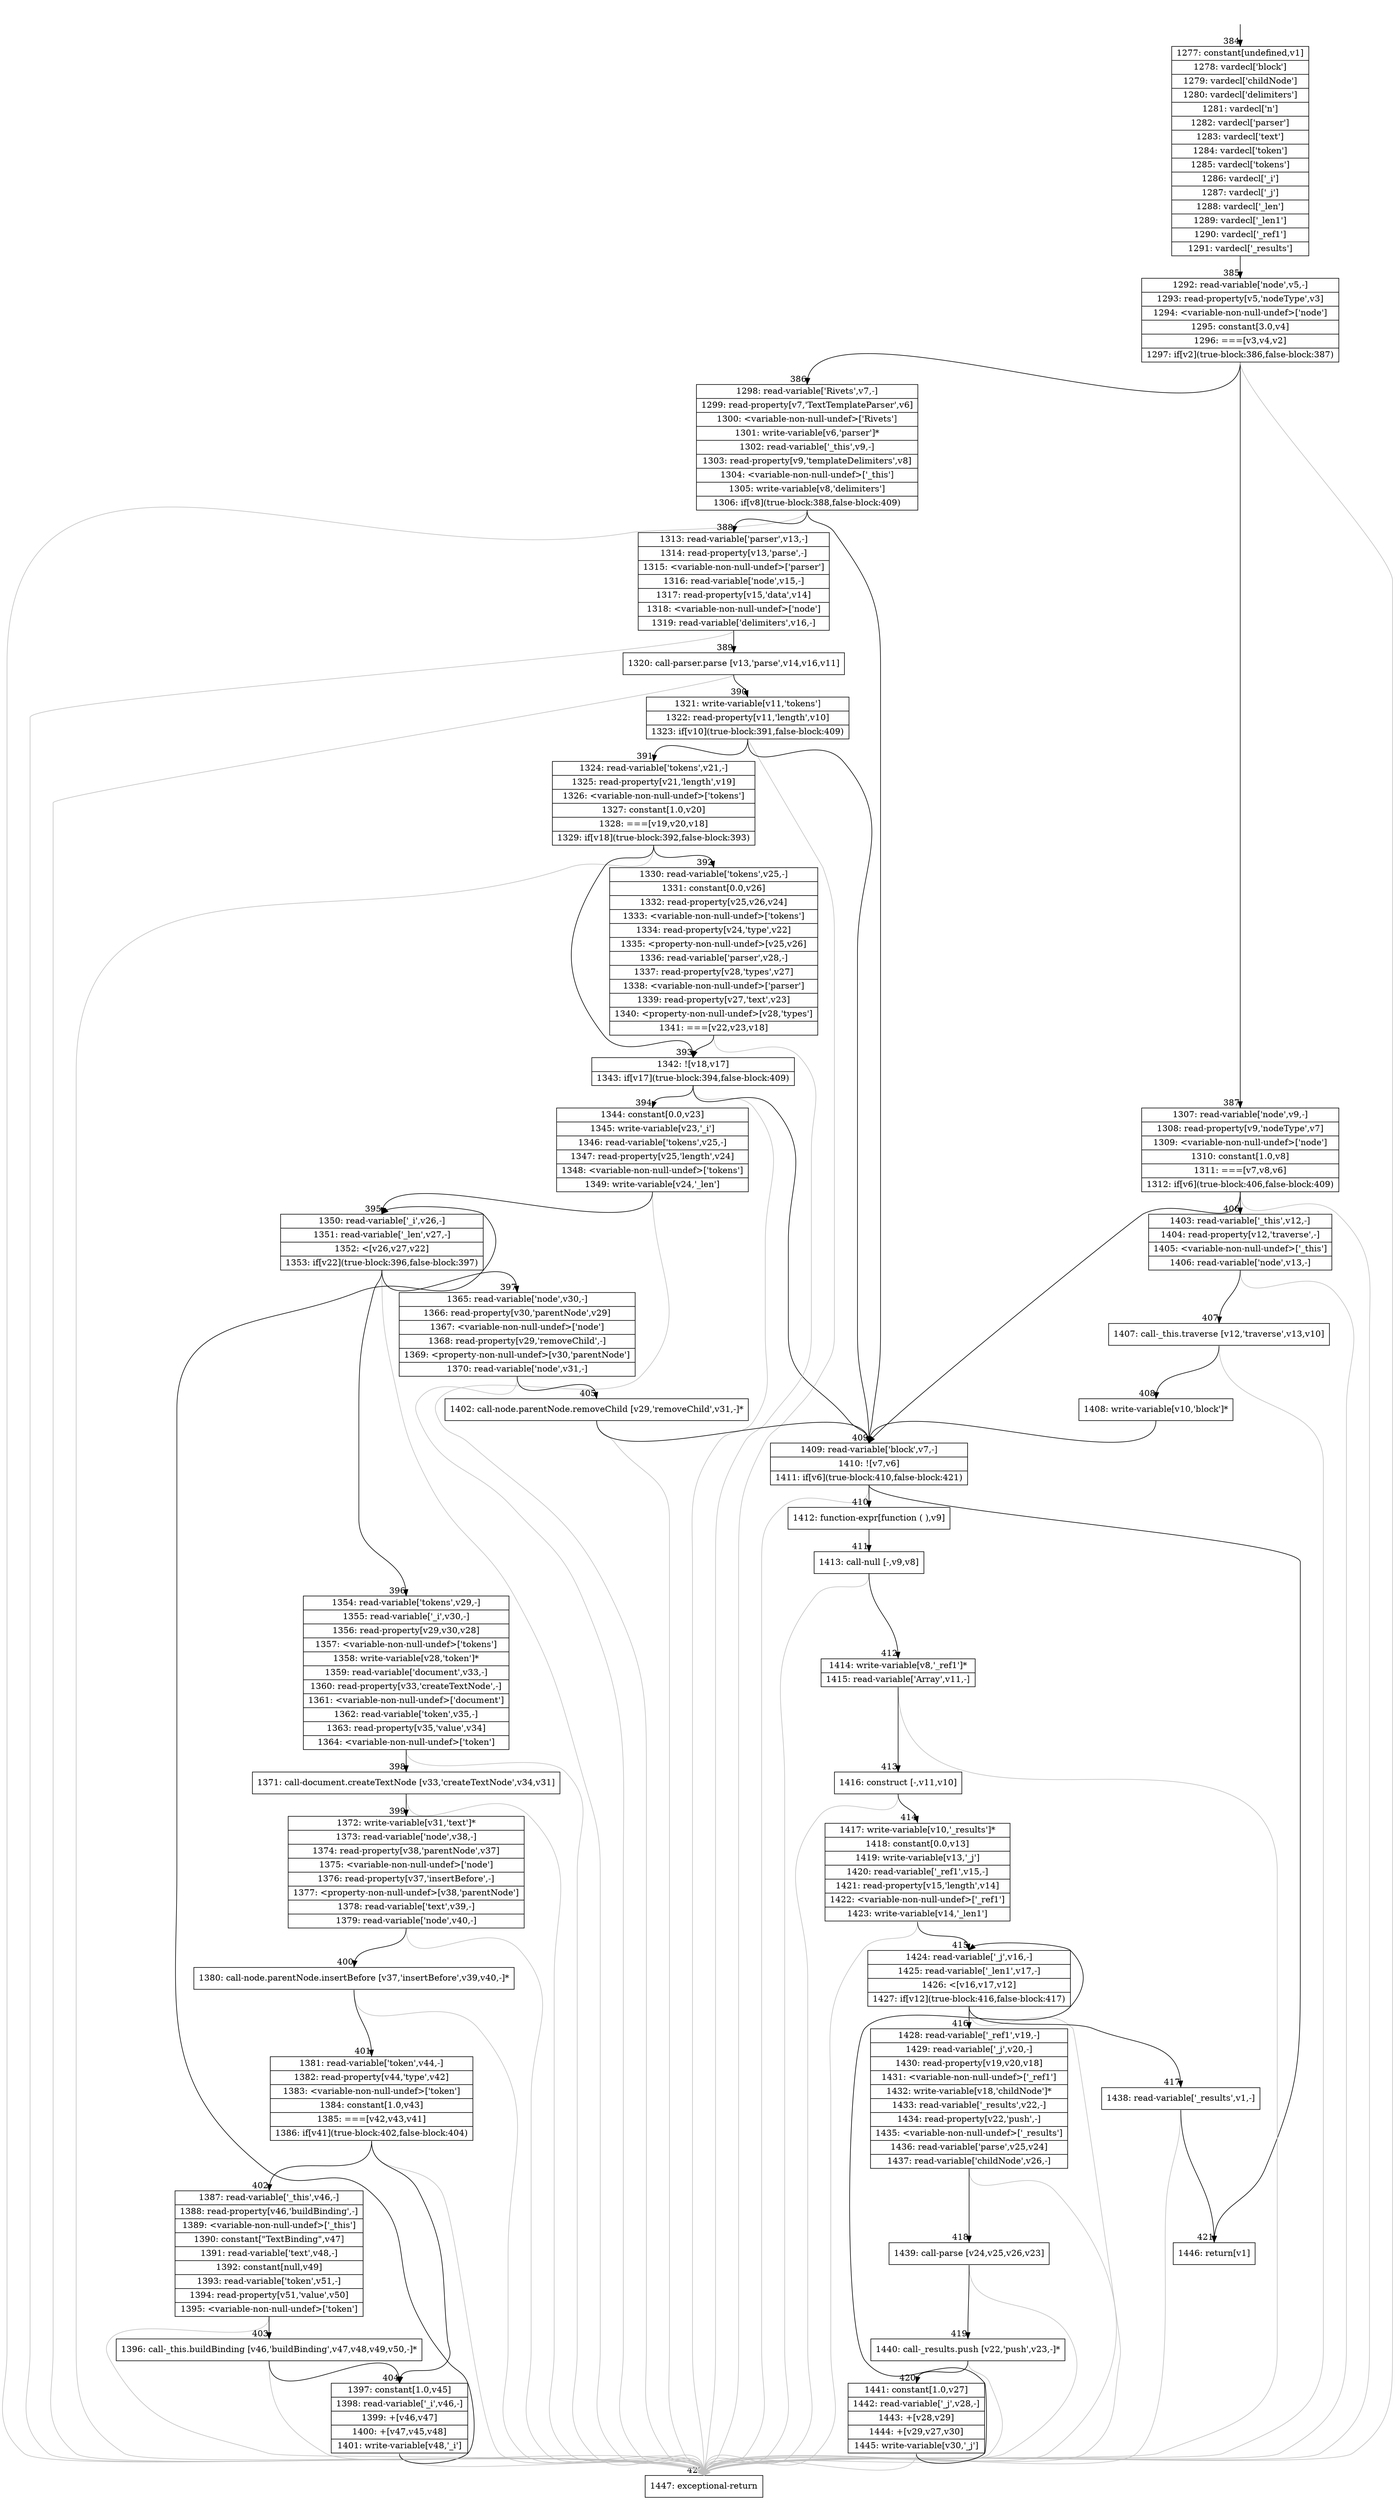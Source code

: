digraph {
rankdir="TD"
BB_entry36[shape=none,label=""];
BB_entry36 -> BB384 [tailport=s, headport=n, headlabel="    384"]
BB384 [shape=record label="{1277: constant[undefined,v1]|1278: vardecl['block']|1279: vardecl['childNode']|1280: vardecl['delimiters']|1281: vardecl['n']|1282: vardecl['parser']|1283: vardecl['text']|1284: vardecl['token']|1285: vardecl['tokens']|1286: vardecl['_i']|1287: vardecl['_j']|1288: vardecl['_len']|1289: vardecl['_len1']|1290: vardecl['_ref1']|1291: vardecl['_results']}" ] 
BB384 -> BB385 [tailport=s, headport=n, headlabel="      385"]
BB385 [shape=record label="{1292: read-variable['node',v5,-]|1293: read-property[v5,'nodeType',v3]|1294: \<variable-non-null-undef\>['node']|1295: constant[3.0,v4]|1296: ===[v3,v4,v2]|1297: if[v2](true-block:386,false-block:387)}" ] 
BB385 -> BB386 [tailport=s, headport=n, headlabel="      386"]
BB385 -> BB387 [tailport=s, headport=n, headlabel="      387"]
BB385 -> BB422 [tailport=s, headport=n, color=gray, headlabel="      422"]
BB386 [shape=record label="{1298: read-variable['Rivets',v7,-]|1299: read-property[v7,'TextTemplateParser',v6]|1300: \<variable-non-null-undef\>['Rivets']|1301: write-variable[v6,'parser']*|1302: read-variable['_this',v9,-]|1303: read-property[v9,'templateDelimiters',v8]|1304: \<variable-non-null-undef\>['_this']|1305: write-variable[v8,'delimiters']|1306: if[v8](true-block:388,false-block:409)}" ] 
BB386 -> BB388 [tailport=s, headport=n, headlabel="      388"]
BB386 -> BB409 [tailport=s, headport=n, headlabel="      409"]
BB386 -> BB422 [tailport=s, headport=n, color=gray]
BB387 [shape=record label="{1307: read-variable['node',v9,-]|1308: read-property[v9,'nodeType',v7]|1309: \<variable-non-null-undef\>['node']|1310: constant[1.0,v8]|1311: ===[v7,v8,v6]|1312: if[v6](true-block:406,false-block:409)}" ] 
BB387 -> BB406 [tailport=s, headport=n, headlabel="      406"]
BB387 -> BB409 [tailport=s, headport=n]
BB387 -> BB422 [tailport=s, headport=n, color=gray]
BB388 [shape=record label="{1313: read-variable['parser',v13,-]|1314: read-property[v13,'parse',-]|1315: \<variable-non-null-undef\>['parser']|1316: read-variable['node',v15,-]|1317: read-property[v15,'data',v14]|1318: \<variable-non-null-undef\>['node']|1319: read-variable['delimiters',v16,-]}" ] 
BB388 -> BB389 [tailport=s, headport=n, headlabel="      389"]
BB388 -> BB422 [tailport=s, headport=n, color=gray]
BB389 [shape=record label="{1320: call-parser.parse [v13,'parse',v14,v16,v11]}" ] 
BB389 -> BB390 [tailport=s, headport=n, headlabel="      390"]
BB389 -> BB422 [tailport=s, headport=n, color=gray]
BB390 [shape=record label="{1321: write-variable[v11,'tokens']|1322: read-property[v11,'length',v10]|1323: if[v10](true-block:391,false-block:409)}" ] 
BB390 -> BB391 [tailport=s, headport=n, headlabel="      391"]
BB390 -> BB409 [tailport=s, headport=n]
BB390 -> BB422 [tailport=s, headport=n, color=gray]
BB391 [shape=record label="{1324: read-variable['tokens',v21,-]|1325: read-property[v21,'length',v19]|1326: \<variable-non-null-undef\>['tokens']|1327: constant[1.0,v20]|1328: ===[v19,v20,v18]|1329: if[v18](true-block:392,false-block:393)}" ] 
BB391 -> BB393 [tailport=s, headport=n, headlabel="      393"]
BB391 -> BB392 [tailport=s, headport=n, headlabel="      392"]
BB391 -> BB422 [tailport=s, headport=n, color=gray]
BB392 [shape=record label="{1330: read-variable['tokens',v25,-]|1331: constant[0.0,v26]|1332: read-property[v25,v26,v24]|1333: \<variable-non-null-undef\>['tokens']|1334: read-property[v24,'type',v22]|1335: \<property-non-null-undef\>[v25,v26]|1336: read-variable['parser',v28,-]|1337: read-property[v28,'types',v27]|1338: \<variable-non-null-undef\>['parser']|1339: read-property[v27,'text',v23]|1340: \<property-non-null-undef\>[v28,'types']|1341: ===[v22,v23,v18]}" ] 
BB392 -> BB393 [tailport=s, headport=n]
BB392 -> BB422 [tailport=s, headport=n, color=gray]
BB393 [shape=record label="{1342: ![v18,v17]|1343: if[v17](true-block:394,false-block:409)}" ] 
BB393 -> BB394 [tailport=s, headport=n, headlabel="      394"]
BB393 -> BB409 [tailport=s, headport=n]
BB393 -> BB422 [tailport=s, headport=n, color=gray]
BB394 [shape=record label="{1344: constant[0.0,v23]|1345: write-variable[v23,'_i']|1346: read-variable['tokens',v25,-]|1347: read-property[v25,'length',v24]|1348: \<variable-non-null-undef\>['tokens']|1349: write-variable[v24,'_len']}" ] 
BB394 -> BB395 [tailport=s, headport=n, headlabel="      395"]
BB394 -> BB422 [tailport=s, headport=n, color=gray]
BB395 [shape=record label="{1350: read-variable['_i',v26,-]|1351: read-variable['_len',v27,-]|1352: \<[v26,v27,v22]|1353: if[v22](true-block:396,false-block:397)}" ] 
BB395 -> BB396 [tailport=s, headport=n, headlabel="      396"]
BB395 -> BB397 [tailport=s, headport=n, headlabel="      397"]
BB395 -> BB422 [tailport=s, headport=n, color=gray]
BB396 [shape=record label="{1354: read-variable['tokens',v29,-]|1355: read-variable['_i',v30,-]|1356: read-property[v29,v30,v28]|1357: \<variable-non-null-undef\>['tokens']|1358: write-variable[v28,'token']*|1359: read-variable['document',v33,-]|1360: read-property[v33,'createTextNode',-]|1361: \<variable-non-null-undef\>['document']|1362: read-variable['token',v35,-]|1363: read-property[v35,'value',v34]|1364: \<variable-non-null-undef\>['token']}" ] 
BB396 -> BB398 [tailport=s, headport=n, headlabel="      398"]
BB396 -> BB422 [tailport=s, headport=n, color=gray]
BB397 [shape=record label="{1365: read-variable['node',v30,-]|1366: read-property[v30,'parentNode',v29]|1367: \<variable-non-null-undef\>['node']|1368: read-property[v29,'removeChild',-]|1369: \<property-non-null-undef\>[v30,'parentNode']|1370: read-variable['node',v31,-]}" ] 
BB397 -> BB405 [tailport=s, headport=n, headlabel="      405"]
BB397 -> BB422 [tailport=s, headport=n, color=gray]
BB398 [shape=record label="{1371: call-document.createTextNode [v33,'createTextNode',v34,v31]}" ] 
BB398 -> BB399 [tailport=s, headport=n, headlabel="      399"]
BB398 -> BB422 [tailport=s, headport=n, color=gray]
BB399 [shape=record label="{1372: write-variable[v31,'text']*|1373: read-variable['node',v38,-]|1374: read-property[v38,'parentNode',v37]|1375: \<variable-non-null-undef\>['node']|1376: read-property[v37,'insertBefore',-]|1377: \<property-non-null-undef\>[v38,'parentNode']|1378: read-variable['text',v39,-]|1379: read-variable['node',v40,-]}" ] 
BB399 -> BB400 [tailport=s, headport=n, headlabel="      400"]
BB399 -> BB422 [tailport=s, headport=n, color=gray]
BB400 [shape=record label="{1380: call-node.parentNode.insertBefore [v37,'insertBefore',v39,v40,-]*}" ] 
BB400 -> BB401 [tailport=s, headport=n, headlabel="      401"]
BB400 -> BB422 [tailport=s, headport=n, color=gray]
BB401 [shape=record label="{1381: read-variable['token',v44,-]|1382: read-property[v44,'type',v42]|1383: \<variable-non-null-undef\>['token']|1384: constant[1.0,v43]|1385: ===[v42,v43,v41]|1386: if[v41](true-block:402,false-block:404)}" ] 
BB401 -> BB402 [tailport=s, headport=n, headlabel="      402"]
BB401 -> BB404 [tailport=s, headport=n, headlabel="      404"]
BB401 -> BB422 [tailport=s, headport=n, color=gray]
BB402 [shape=record label="{1387: read-variable['_this',v46,-]|1388: read-property[v46,'buildBinding',-]|1389: \<variable-non-null-undef\>['_this']|1390: constant[\"TextBinding\",v47]|1391: read-variable['text',v48,-]|1392: constant[null,v49]|1393: read-variable['token',v51,-]|1394: read-property[v51,'value',v50]|1395: \<variable-non-null-undef\>['token']}" ] 
BB402 -> BB403 [tailport=s, headport=n, headlabel="      403"]
BB402 -> BB422 [tailport=s, headport=n, color=gray]
BB403 [shape=record label="{1396: call-_this.buildBinding [v46,'buildBinding',v47,v48,v49,v50,-]*}" ] 
BB403 -> BB404 [tailport=s, headport=n]
BB403 -> BB422 [tailport=s, headport=n, color=gray]
BB404 [shape=record label="{1397: constant[1.0,v45]|1398: read-variable['_i',v46,-]|1399: +[v46,v47]|1400: +[v47,v45,v48]|1401: write-variable[v48,'_i']}" ] 
BB404 -> BB395 [tailport=s, headport=n]
BB404 -> BB422 [tailport=s, headport=n, color=gray]
BB405 [shape=record label="{1402: call-node.parentNode.removeChild [v29,'removeChild',v31,-]*}" ] 
BB405 -> BB409 [tailport=s, headport=n]
BB405 -> BB422 [tailport=s, headport=n, color=gray]
BB406 [shape=record label="{1403: read-variable['_this',v12,-]|1404: read-property[v12,'traverse',-]|1405: \<variable-non-null-undef\>['_this']|1406: read-variable['node',v13,-]}" ] 
BB406 -> BB407 [tailport=s, headport=n, headlabel="      407"]
BB406 -> BB422 [tailport=s, headport=n, color=gray]
BB407 [shape=record label="{1407: call-_this.traverse [v12,'traverse',v13,v10]}" ] 
BB407 -> BB408 [tailport=s, headport=n, headlabel="      408"]
BB407 -> BB422 [tailport=s, headport=n, color=gray]
BB408 [shape=record label="{1408: write-variable[v10,'block']*}" ] 
BB408 -> BB409 [tailport=s, headport=n]
BB409 [shape=record label="{1409: read-variable['block',v7,-]|1410: ![v7,v6]|1411: if[v6](true-block:410,false-block:421)}" ] 
BB409 -> BB410 [tailport=s, headport=n, headlabel="      410"]
BB409 -> BB421 [tailport=s, headport=n, headlabel="      421"]
BB409 -> BB422 [tailport=s, headport=n, color=gray]
BB410 [shape=record label="{1412: function-expr[function ( ),v9]}" ] 
BB410 -> BB411 [tailport=s, headport=n, headlabel="      411"]
BB411 [shape=record label="{1413: call-null [-,v9,v8]}" ] 
BB411 -> BB412 [tailport=s, headport=n, headlabel="      412"]
BB411 -> BB422 [tailport=s, headport=n, color=gray]
BB412 [shape=record label="{1414: write-variable[v8,'_ref1']*|1415: read-variable['Array',v11,-]}" ] 
BB412 -> BB413 [tailport=s, headport=n, headlabel="      413"]
BB412 -> BB422 [tailport=s, headport=n, color=gray]
BB413 [shape=record label="{1416: construct [-,v11,v10]}" ] 
BB413 -> BB414 [tailport=s, headport=n, headlabel="      414"]
BB413 -> BB422 [tailport=s, headport=n, color=gray]
BB414 [shape=record label="{1417: write-variable[v10,'_results']*|1418: constant[0.0,v13]|1419: write-variable[v13,'_j']|1420: read-variable['_ref1',v15,-]|1421: read-property[v15,'length',v14]|1422: \<variable-non-null-undef\>['_ref1']|1423: write-variable[v14,'_len1']}" ] 
BB414 -> BB415 [tailport=s, headport=n, headlabel="      415"]
BB414 -> BB422 [tailport=s, headport=n, color=gray]
BB415 [shape=record label="{1424: read-variable['_j',v16,-]|1425: read-variable['_len1',v17,-]|1426: \<[v16,v17,v12]|1427: if[v12](true-block:416,false-block:417)}" ] 
BB415 -> BB416 [tailport=s, headport=n, headlabel="      416"]
BB415 -> BB417 [tailport=s, headport=n, headlabel="      417"]
BB415 -> BB422 [tailport=s, headport=n, color=gray]
BB416 [shape=record label="{1428: read-variable['_ref1',v19,-]|1429: read-variable['_j',v20,-]|1430: read-property[v19,v20,v18]|1431: \<variable-non-null-undef\>['_ref1']|1432: write-variable[v18,'childNode']*|1433: read-variable['_results',v22,-]|1434: read-property[v22,'push',-]|1435: \<variable-non-null-undef\>['_results']|1436: read-variable['parse',v25,v24]|1437: read-variable['childNode',v26,-]}" ] 
BB416 -> BB418 [tailport=s, headport=n, headlabel="      418"]
BB416 -> BB422 [tailport=s, headport=n, color=gray]
BB417 [shape=record label="{1438: read-variable['_results',v1,-]}" ] 
BB417 -> BB421 [tailport=s, headport=n]
BB417 -> BB422 [tailport=s, headport=n, color=gray]
BB418 [shape=record label="{1439: call-parse [v24,v25,v26,v23]}" ] 
BB418 -> BB419 [tailport=s, headport=n, headlabel="      419"]
BB418 -> BB422 [tailport=s, headport=n, color=gray]
BB419 [shape=record label="{1440: call-_results.push [v22,'push',v23,-]*}" ] 
BB419 -> BB420 [tailport=s, headport=n, headlabel="      420"]
BB419 -> BB422 [tailport=s, headport=n, color=gray]
BB420 [shape=record label="{1441: constant[1.0,v27]|1442: read-variable['_j',v28,-]|1443: +[v28,v29]|1444: +[v29,v27,v30]|1445: write-variable[v30,'_j']}" ] 
BB420 -> BB415 [tailport=s, headport=n]
BB420 -> BB422 [tailport=s, headport=n, color=gray]
BB421 [shape=record label="{1446: return[v1]}" ] 
BB422 [shape=record label="{1447: exceptional-return}" ] 
//#$~ 383
}
